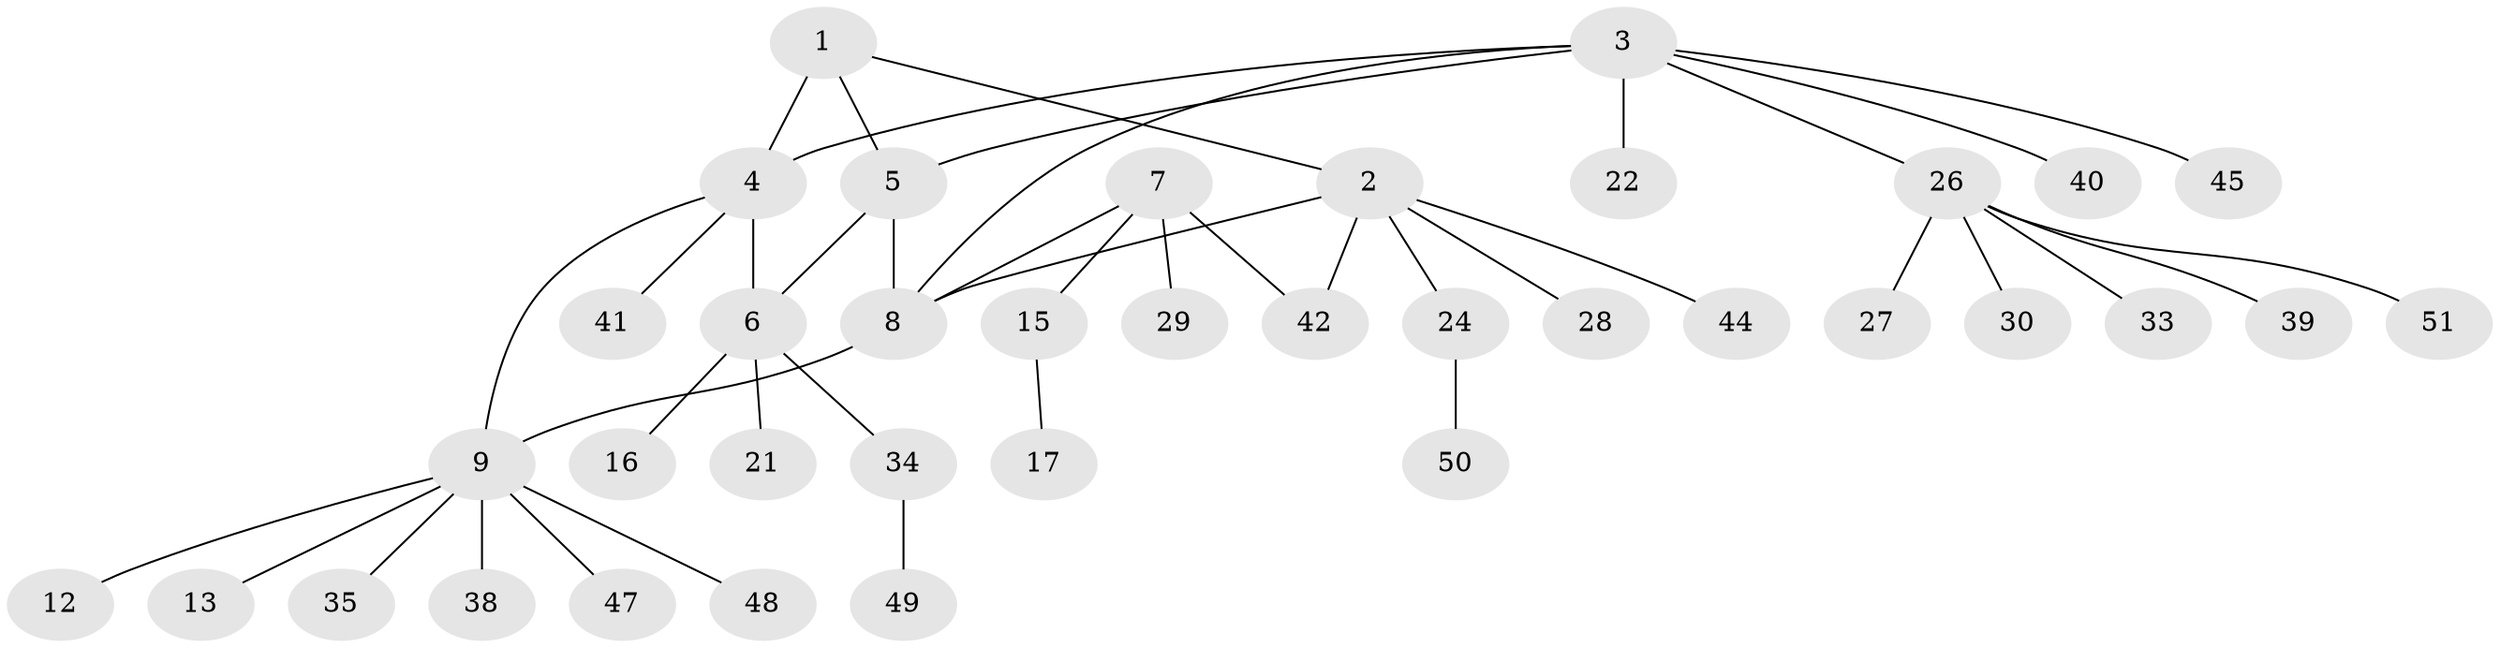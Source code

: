 // Generated by graph-tools (version 1.1) at 2025/52/02/27/25 19:52:20]
// undirected, 37 vertices, 42 edges
graph export_dot {
graph [start="1"]
  node [color=gray90,style=filled];
  1 [super="+37"];
  2 [super="+23"];
  3 [super="+14"];
  4 [super="+10"];
  5;
  6 [super="+20"];
  7 [super="+18"];
  8 [super="+11"];
  9 [super="+31"];
  12 [super="+19"];
  13;
  15 [super="+25"];
  16;
  17;
  21 [super="+32"];
  22;
  24 [super="+43"];
  26 [super="+36"];
  27;
  28;
  29;
  30;
  33;
  34 [super="+46"];
  35;
  38;
  39;
  40;
  41;
  42;
  44;
  45;
  47;
  48;
  49;
  50;
  51;
  1 -- 2;
  1 -- 4 [weight=2];
  1 -- 5;
  2 -- 8;
  2 -- 24;
  2 -- 42;
  2 -- 44;
  2 -- 28;
  3 -- 4;
  3 -- 5;
  3 -- 8;
  3 -- 22;
  3 -- 40;
  3 -- 26;
  3 -- 45;
  4 -- 6;
  4 -- 9;
  4 -- 41;
  5 -- 6;
  5 -- 8;
  6 -- 16;
  6 -- 21;
  6 -- 34;
  7 -- 8;
  7 -- 15;
  7 -- 29;
  7 -- 42;
  8 -- 9;
  9 -- 12;
  9 -- 13;
  9 -- 47;
  9 -- 48;
  9 -- 35;
  9 -- 38;
  15 -- 17;
  24 -- 50;
  26 -- 27;
  26 -- 30;
  26 -- 33;
  26 -- 39;
  26 -- 51;
  34 -- 49;
}
